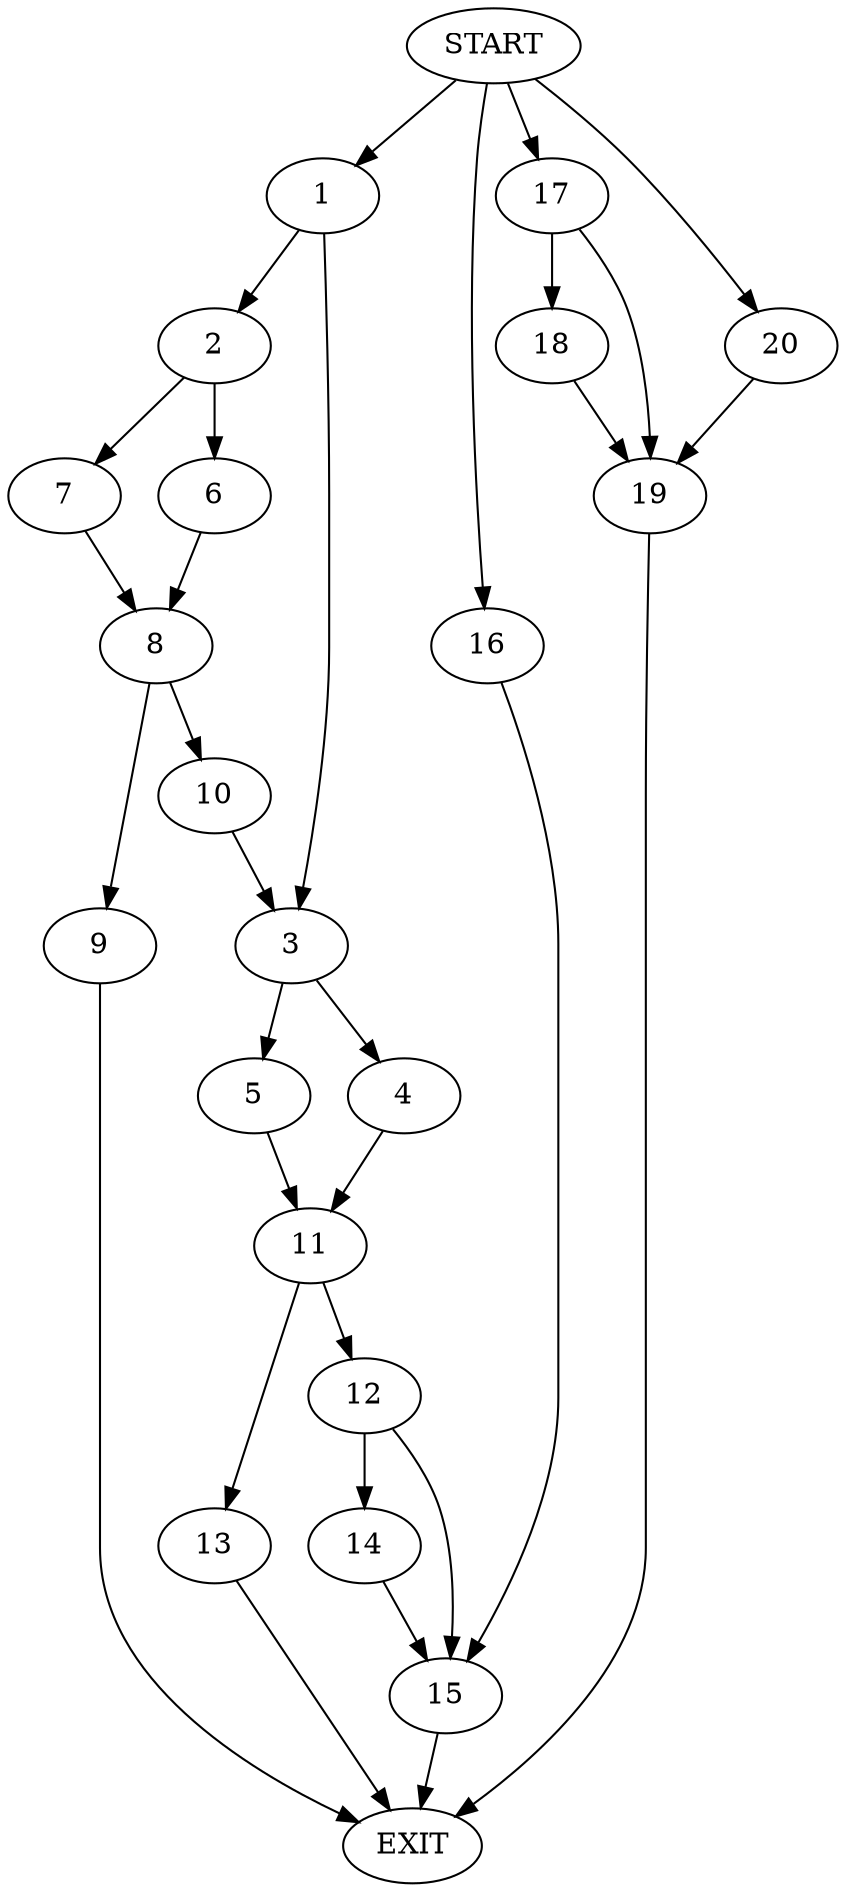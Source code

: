 digraph {
0 [label="START"]
21 [label="EXIT"]
0 -> 1
1 -> 2
1 -> 3
3 -> 4
3 -> 5
2 -> 6
2 -> 7
6 -> 8
7 -> 8
8 -> 9
8 -> 10
10 -> 3
9 -> 21
4 -> 11
5 -> 11
11 -> 12
11 -> 13
13 -> 21
12 -> 14
12 -> 15
14 -> 15
15 -> 21
0 -> 16
16 -> 15
0 -> 17
17 -> 18
17 -> 19
18 -> 19
19 -> 21
0 -> 20
20 -> 19
}
